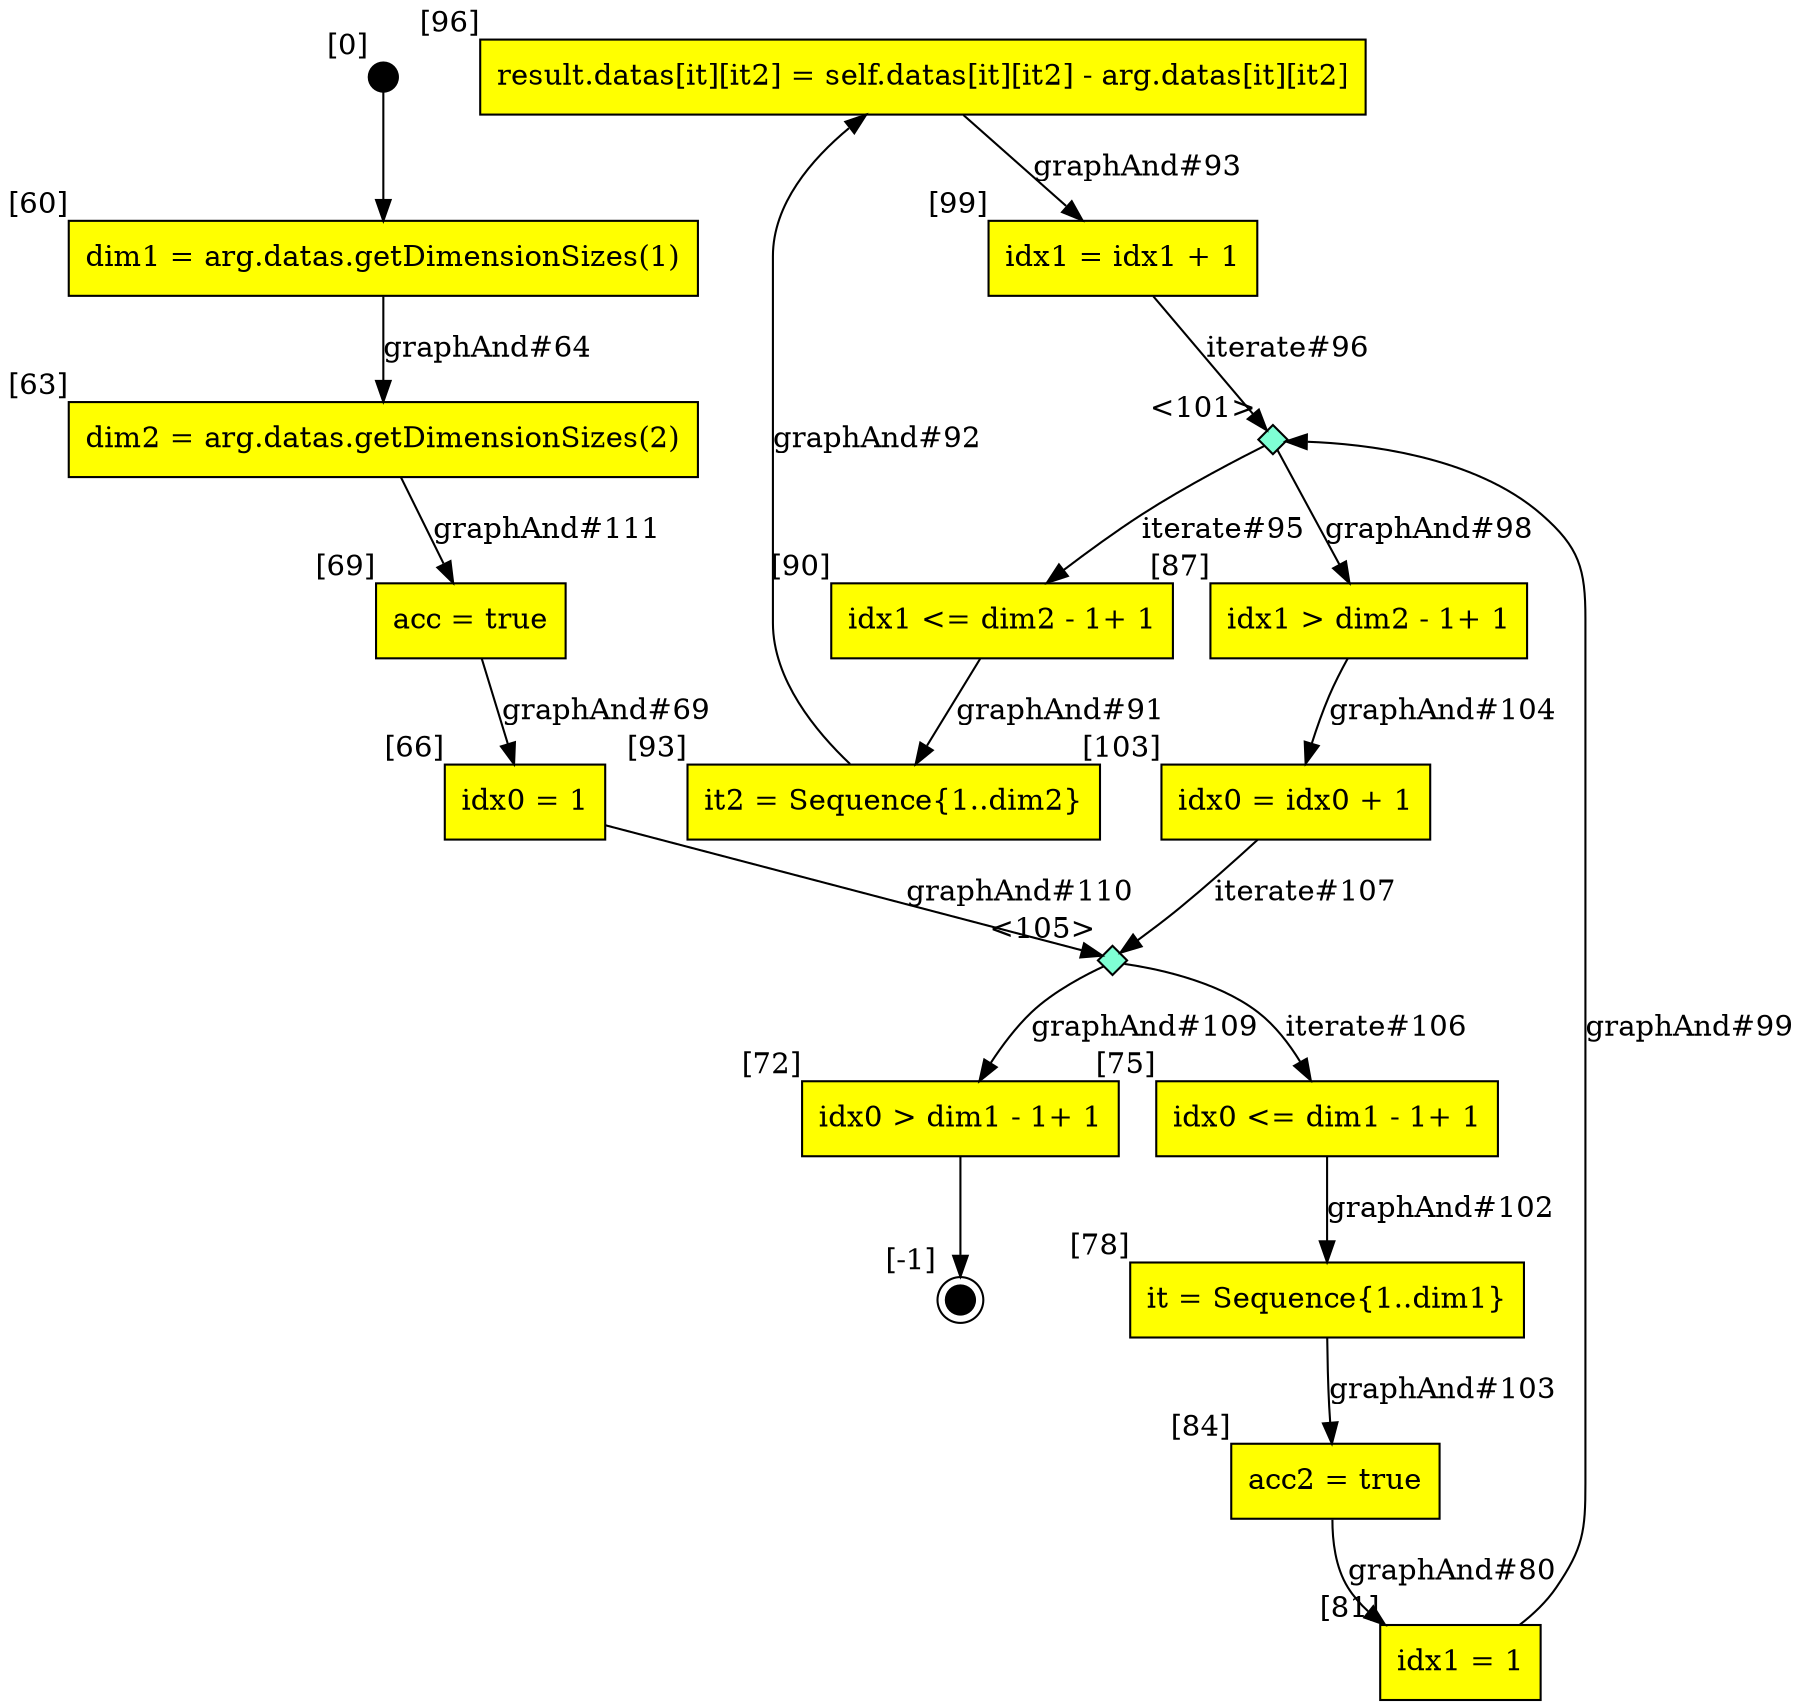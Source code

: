 digraph CLG {
  96 [shape="box", label="result.datas[it][it2] = self.datas[it][it2] - arg.datas[it][it2]", style=filled, fillcolor=yellow, xlabel="[96]"];
  66 [shape="box", label="idx0 = 1", style=filled, fillcolor=yellow, xlabel="[66]"];
  99 [shape="box", label="idx1 = idx1 + 1", style=filled, fillcolor=yellow, xlabel="[99]"];
  69 [shape="box", label="acc = true", style=filled, fillcolor=yellow, xlabel="[69]"];
  101 [shape="diamond", label="", xlabel="<101>", style=filled, fillcolor=aquamarine, fixedsize=true, width=.2, height=.2];
  103 [shape="box", label="idx0 = idx0 + 1", style=filled, fillcolor=yellow, xlabel="[103]"];
  72 [shape="box", label="idx0 > dim1 - 1+ 1", style=filled, fillcolor=yellow, xlabel="[72]"];
  105 [shape="diamond", label="", xlabel="<105>", style=filled, fillcolor=aquamarine, fixedsize=true, width=.2, height=.2];
  73 [style=filled, fillcolor=black, shape="doublecircle", label="", fixedsize=true, width=.2, height=.2, xlabel="[-1]"];
  75 [shape="box", label="idx0 <= dim1 - 1+ 1", style=filled, fillcolor=yellow, xlabel="[75]"];
  78 [shape="box", label="it = Sequence{1..dim1}", style=filled, fillcolor=yellow, xlabel="[78]"];
  81 [shape="box", label="idx1 = 1", style=filled, fillcolor=yellow, xlabel="[81]"];
  84 [shape="box", label="acc2 = true", style=filled, fillcolor=yellow, xlabel="[84]"];
  87 [shape="box", label="idx1 > dim2 - 1+ 1", style=filled, fillcolor=yellow, xlabel="[87]"];
  90 [shape="box", label="idx1 <= dim2 - 1+ 1", style=filled, fillcolor=yellow, xlabel="[90]"];
  59 [style=filled, fillcolor=black, shape="circle", label="", fixedsize=true, width=.2, height=.2, xlabel="[0]"];
  60 [shape="box", label="dim1 = arg.datas.getDimensionSizes(1)", style=filled, fillcolor=yellow, xlabel="[60]"];
  93 [shape="box", label="it2 = Sequence{1..dim2}", style=filled, fillcolor=yellow, xlabel="[93]"];
  63 [shape="box", label="dim2 = arg.datas.getDimensionSizes(2)", style=filled, fillcolor=yellow, xlabel="[63]"];
  60 -> 63[label="graphAnd#64"];
  99 -> 101[label="iterate#96"];
  101 -> 87[label="graphAnd#98"];
  81 -> 101[label="graphAnd#99"];
  69 -> 66[label="graphAnd#69"];
  75 -> 78[label="graphAnd#102"];
  78 -> 84[label="graphAnd#103"];
  72 -> 73;
  87 -> 103[label="graphAnd#104"];
  105 -> 75[label="iterate#106"];
  103 -> 105[label="iterate#107"];
  105 -> 72[label="graphAnd#109"];
  66 -> 105[label="graphAnd#110"];
  63 -> 69[label="graphAnd#111"];
  84 -> 81[label="graphAnd#80"];
  90 -> 93[label="graphAnd#91"];
  59 -> 60;
  93 -> 96[label="graphAnd#92"];
  96 -> 99[label="graphAnd#93"];
  101 -> 90[label="iterate#95"];
}
